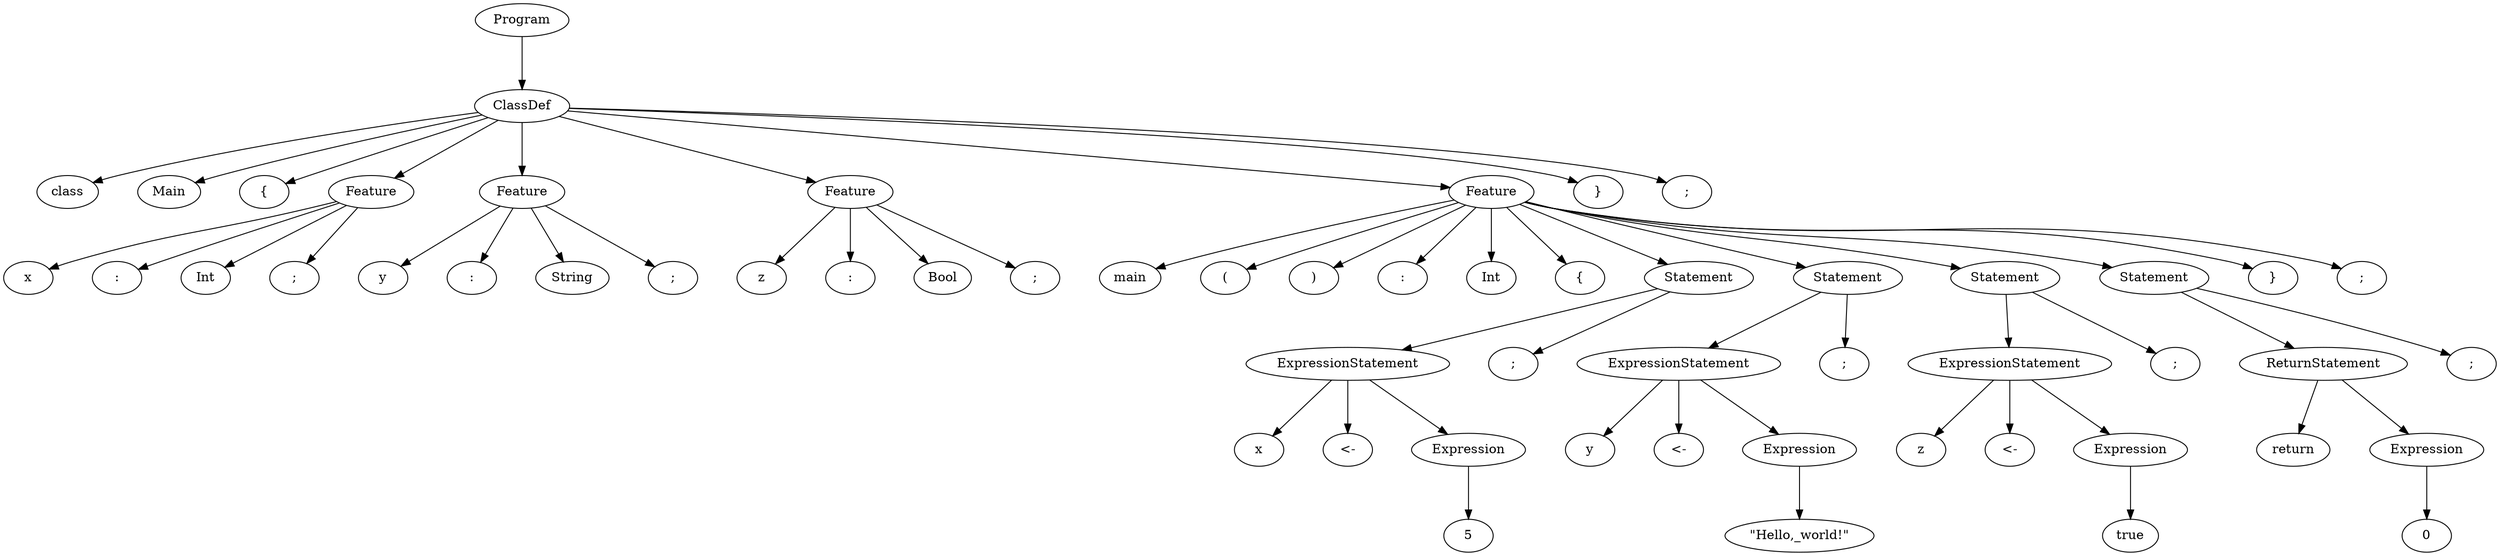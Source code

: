 digraph tree {
rankdir=TB;
nodesep=0.6;
ranksep=0.8;
    "Program_2374525670224" [label="Program"];
    "ClassDef_2374525670448" [label="ClassDef"];
    "class_2374525800576" [label="class"];
    "Main_2374525800832" [label="Main"];
    "{_2374525801344" [label="{"];
    "Feature_2374525670560" [label="Feature"];
    "x_2374525802496" [label="x"];
    ":_2374525802816" [label=":"];
    "Int_2374525803008" [label="Int"];
    ";_2374525803200" [label=";"];
    "Feature_2374525671008" [label="Feature"];
    "y_2374525802304" [label="y"];
    ":_2374525803648" [label=":"];
    "String_2374525803712" [label="String"];
    ";_2374525803904" [label=";"];
    "Feature_2374525671120" [label="Feature"];
    "z_2374525803968" [label="z"];
    ":_2374525804288" [label=":"];
    "Bool_2374525804352" [label="Bool"];
    ";_2374525825344" [label=";"];
    "Feature_2374525671232" [label="Feature"];
    "main_2374525825728" [label="main"];
    "(_2374525825920" [label="("];
    ")_2374525826048" [label=")"];
    ":_2374525826112" [label=":"];
    "Int_2374525826176" [label="Int"];
    "{_2374525826304" [label="{"];
    "Statement_2374525671456" [label="Statement"];
    "ExpressionStatement_2374525671568" [label="ExpressionStatement"];
    "x_2374525826880" [label="x"];
    "<-_2374525827328" [label="<-"];
    "Expression_2374525671680" [label="Expression"];
    "5_2374525827456" [label="5"];
    ";_2374525837952" [label=";"];
    "Statement_2374525672240" [label="Statement"];
    "ExpressionStatement_2374525672352" [label="ExpressionStatement"];
    "y_2374525839360" [label="y"];
    "<-_2374525839424" [label="<-"];
    "Expression_2374525672464" [label="Expression"];
    "\\\"Hello,_world!\\\"_2374525839488" [label="\"Hello,_world!\""];
    ";_2374525839552" [label=";"];
    "Statement_2374525672688" [label="Statement"];
    "ExpressionStatement_2374525672800" [label="ExpressionStatement"];
    "z_2374525826240" [label="z"];
    "<-_2374525839616" [label="<-"];
    "Expression_2374525672912" [label="Expression"];
    "true_2374525840064" [label="true"];
    ";_2374525840128" [label=";"];
    "Statement_2374525673136" [label="Statement"];
    "ReturnStatement_2374525673248" [label="ReturnStatement"];
    "return_2374525841088" [label="return"];
    "Expression_2374525673360" [label="Expression"];
    "0_2374525841280" [label="0"];
    ";_2374525841344" [label=";"];
    "}_2374525853952" [label="}"];
    ";_2374525854016" [label=";"];
    "}_2374525854080" [label="}"];
    ";_2374525854144" [label=";"];
    "Program_2374525670224" -> "ClassDef_2374525670448";
    "ClassDef_2374525670448" -> "class_2374525800576";
    "ClassDef_2374525670448" -> "Main_2374525800832";
    "ClassDef_2374525670448" -> "{_2374525801344";
    "ClassDef_2374525670448" -> "Feature_2374525670560";
    "ClassDef_2374525670448" -> "Feature_2374525671008";
    "ClassDef_2374525670448" -> "Feature_2374525671120";
    "ClassDef_2374525670448" -> "Feature_2374525671232";
    "ClassDef_2374525670448" -> "}_2374525854080";
    "ClassDef_2374525670448" -> ";_2374525854144";
    "Feature_2374525670560" -> "x_2374525802496";
    "Feature_2374525670560" -> ":_2374525802816";
    "Feature_2374525670560" -> "Int_2374525803008";
    "Feature_2374525670560" -> ";_2374525803200";
    "Feature_2374525671008" -> "y_2374525802304";
    "Feature_2374525671008" -> ":_2374525803648";
    "Feature_2374525671008" -> "String_2374525803712";
    "Feature_2374525671008" -> ";_2374525803904";
    "Feature_2374525671120" -> "z_2374525803968";
    "Feature_2374525671120" -> ":_2374525804288";
    "Feature_2374525671120" -> "Bool_2374525804352";
    "Feature_2374525671120" -> ";_2374525825344";
    "Feature_2374525671232" -> "main_2374525825728";
    "Feature_2374525671232" -> "(_2374525825920";
    "Feature_2374525671232" -> ")_2374525826048";
    "Feature_2374525671232" -> ":_2374525826112";
    "Feature_2374525671232" -> "Int_2374525826176";
    "Feature_2374525671232" -> "{_2374525826304";
    "Feature_2374525671232" -> "Statement_2374525671456";
    "Feature_2374525671232" -> "Statement_2374525672240";
    "Feature_2374525671232" -> "Statement_2374525672688";
    "Feature_2374525671232" -> "Statement_2374525673136";
    "Feature_2374525671232" -> "}_2374525853952";
    "Feature_2374525671232" -> ";_2374525854016";
    "Statement_2374525671456" -> "ExpressionStatement_2374525671568";
    "Statement_2374525671456" -> ";_2374525837952";
    "ExpressionStatement_2374525671568" -> "x_2374525826880";
    "ExpressionStatement_2374525671568" -> "<-_2374525827328";
    "ExpressionStatement_2374525671568" -> "Expression_2374525671680";
    "Expression_2374525671680" -> "5_2374525827456";
    "Statement_2374525672240" -> "ExpressionStatement_2374525672352";
    "Statement_2374525672240" -> ";_2374525839552";
    "ExpressionStatement_2374525672352" -> "y_2374525839360";
    "ExpressionStatement_2374525672352" -> "<-_2374525839424";
    "ExpressionStatement_2374525672352" -> "Expression_2374525672464";
    "Expression_2374525672464" -> "\\\"Hello,_world!\\\"_2374525839488";
    "Statement_2374525672688" -> "ExpressionStatement_2374525672800";
    "Statement_2374525672688" -> ";_2374525840128";
    "ExpressionStatement_2374525672800" -> "z_2374525826240";
    "ExpressionStatement_2374525672800" -> "<-_2374525839616";
    "ExpressionStatement_2374525672800" -> "Expression_2374525672912";
    "Expression_2374525672912" -> "true_2374525840064";
    "Statement_2374525673136" -> "ReturnStatement_2374525673248";
    "Statement_2374525673136" -> ";_2374525841344";
    "ReturnStatement_2374525673248" -> "return_2374525841088";
    "ReturnStatement_2374525673248" -> "Expression_2374525673360";
    "Expression_2374525673360" -> "0_2374525841280";
}
